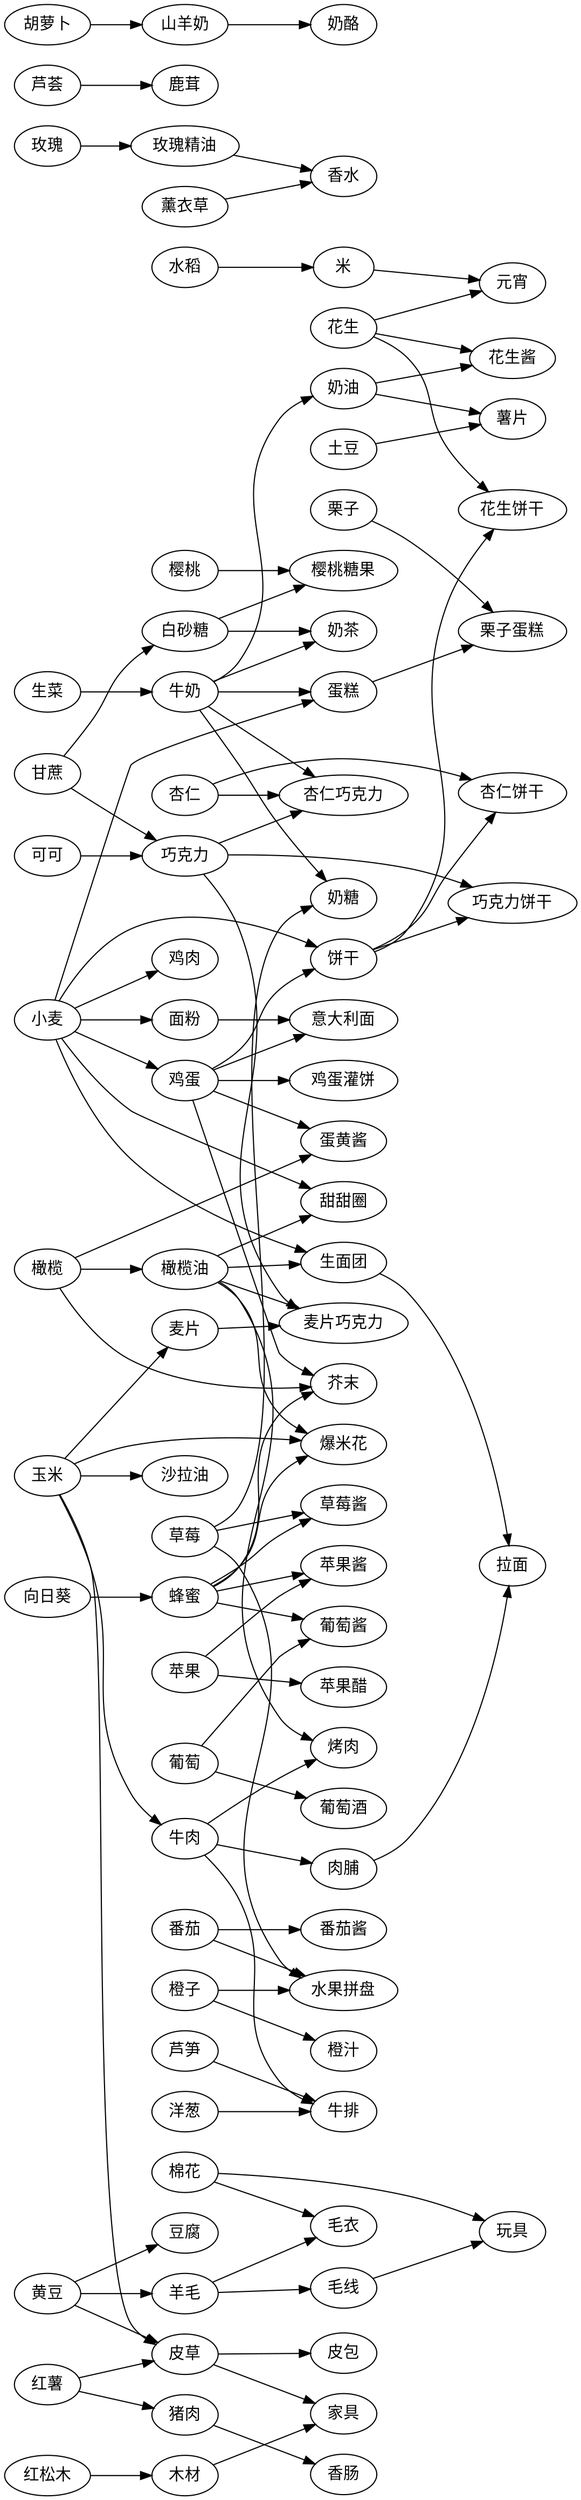 digraph gra_gongfang {
	rankdir=LR
	"生菜" -> "牛奶"
	"小麦" -> "蛋糕"
	"牛奶" -> "蛋糕"
	"牛奶" -> "奶油"
	"苹果" -> "苹果醋"
	"小麦" -> "鸡蛋"
	"番茄" -> "番茄酱"
	"橙子" -> "橙汁"
	"番茄" -> "水果拼盘"
	"草莓" -> "水果拼盘"
	"橙子" -> "水果拼盘"
	"黄豆" -> "豆腐"
	"鸡蛋" -> "鸡蛋灌饼"
	"草莓" -> "奶糖"
	"牛奶" -> "奶糖"
	"小麦" -> "饼干"
	"鸡蛋" -> "饼干"
	"玉米" -> "麦片"
	"土豆" -> "薯片"
	"奶油" -> "薯片"
	"甘蔗" -> "白砂糖"
	"小麦" -> "面粉"
	"红薯" -> "猪肉"
	"猪肉" -> "香肠"
	"面粉" -> "意大利面"
	"鸡蛋" -> "意大利面"
	"玫瑰" -> "玫瑰精油"
	"橄榄" -> "橄榄油"
	"麦片" -> "麦片巧克力"
	"巧克力" -> "麦片巧克力"
	"橄榄油" -> "麦片巧克力"
	"向日葵" -> "蜂蜜"
	"蜂蜜" -> "芥末"
	"橄榄" -> "芥末"
	"鸡蛋" -> "芥末"
	"玉米" -> "牛肉"
	"小麦" -> "生面团"
	"橄榄油" -> "生面团"
	"饼干" -> "花生饼干"
	"花生" -> "花生饼干"
	"玉米" -> "爆米花"
	"橄榄油" -> "爆米花"
	"蜂蜜" -> "爆米花"
	"黄豆" -> "羊毛"
	"小麦" -> "甜甜圈"
	"橄榄油" -> "甜甜圈"
	"羊毛" -> "毛线"
	"葡萄" -> "葡萄酒"
	"苹果" -> "苹果酱"
	"蜂蜜" -> "苹果酱"
	"红薯" -> "皮草"
	"玉米" -> "皮草"
	"黄豆" -> "皮草"
	"皮草" -> "皮包"
	"玉米" -> "沙拉油"
	"可可" -> "巧克力"
	"甘蔗" -> "巧克力"
	"白砂糖" -> "奶茶"
	"牛奶" -> "奶茶"
	"饼干" -> "杏仁饼干"
	"杏仁" -> "杏仁饼干"
	"牛肉" -> "肉脯"
	"牛肉" -> "烤肉"
	"橄榄油" -> "烤肉"
	"生面团" -> "拉面"
	"肉脯" -> "拉面"
	"巧克力" -> "杏仁巧克力"
	"牛奶" -> "杏仁巧克力"
	"杏仁" -> "杏仁巧克力"
	"芦荟" -> "鹿茸"
	"草莓" -> "草莓酱"
	"蜂蜜" -> "草莓酱"
	"樱桃" -> "樱桃糖果"
	"白砂糖" -> "樱桃糖果"
	"红松木" -> "木材"
	"木材" -> "家具"
	"皮草" -> "家具"
	"水稻" -> "米"
	"小麦" -> "鸡肉"
	"米" -> "元宵"
	"花生" -> "元宵"
	"葡萄" -> "葡萄酱"
	"蜂蜜" -> "葡萄酱"
	"胡萝卜" -> "山羊奶"
	"山羊奶" -> "奶酪"
	"栗子" -> "栗子蛋糕"
	"蛋糕" -> "栗子蛋糕"
	"棉花" -> "毛衣"
	"羊毛" -> "毛衣"
	"棉花" -> "玩具"
	"毛线" -> "玩具"
	"花生" -> "花生酱"
	"奶油" -> "花生酱"
	"橄榄" -> "蛋黄酱"
	"鸡蛋" -> "蛋黄酱"
	"牛肉" -> "牛排"
	"芦笋" -> "牛排"
	"洋葱" -> "牛排"
	"巧克力" -> "巧克力饼干"
	"饼干" -> "巧克力饼干"
	"薰衣草" -> "香水"
	"玫瑰精油" -> "香水"
}
